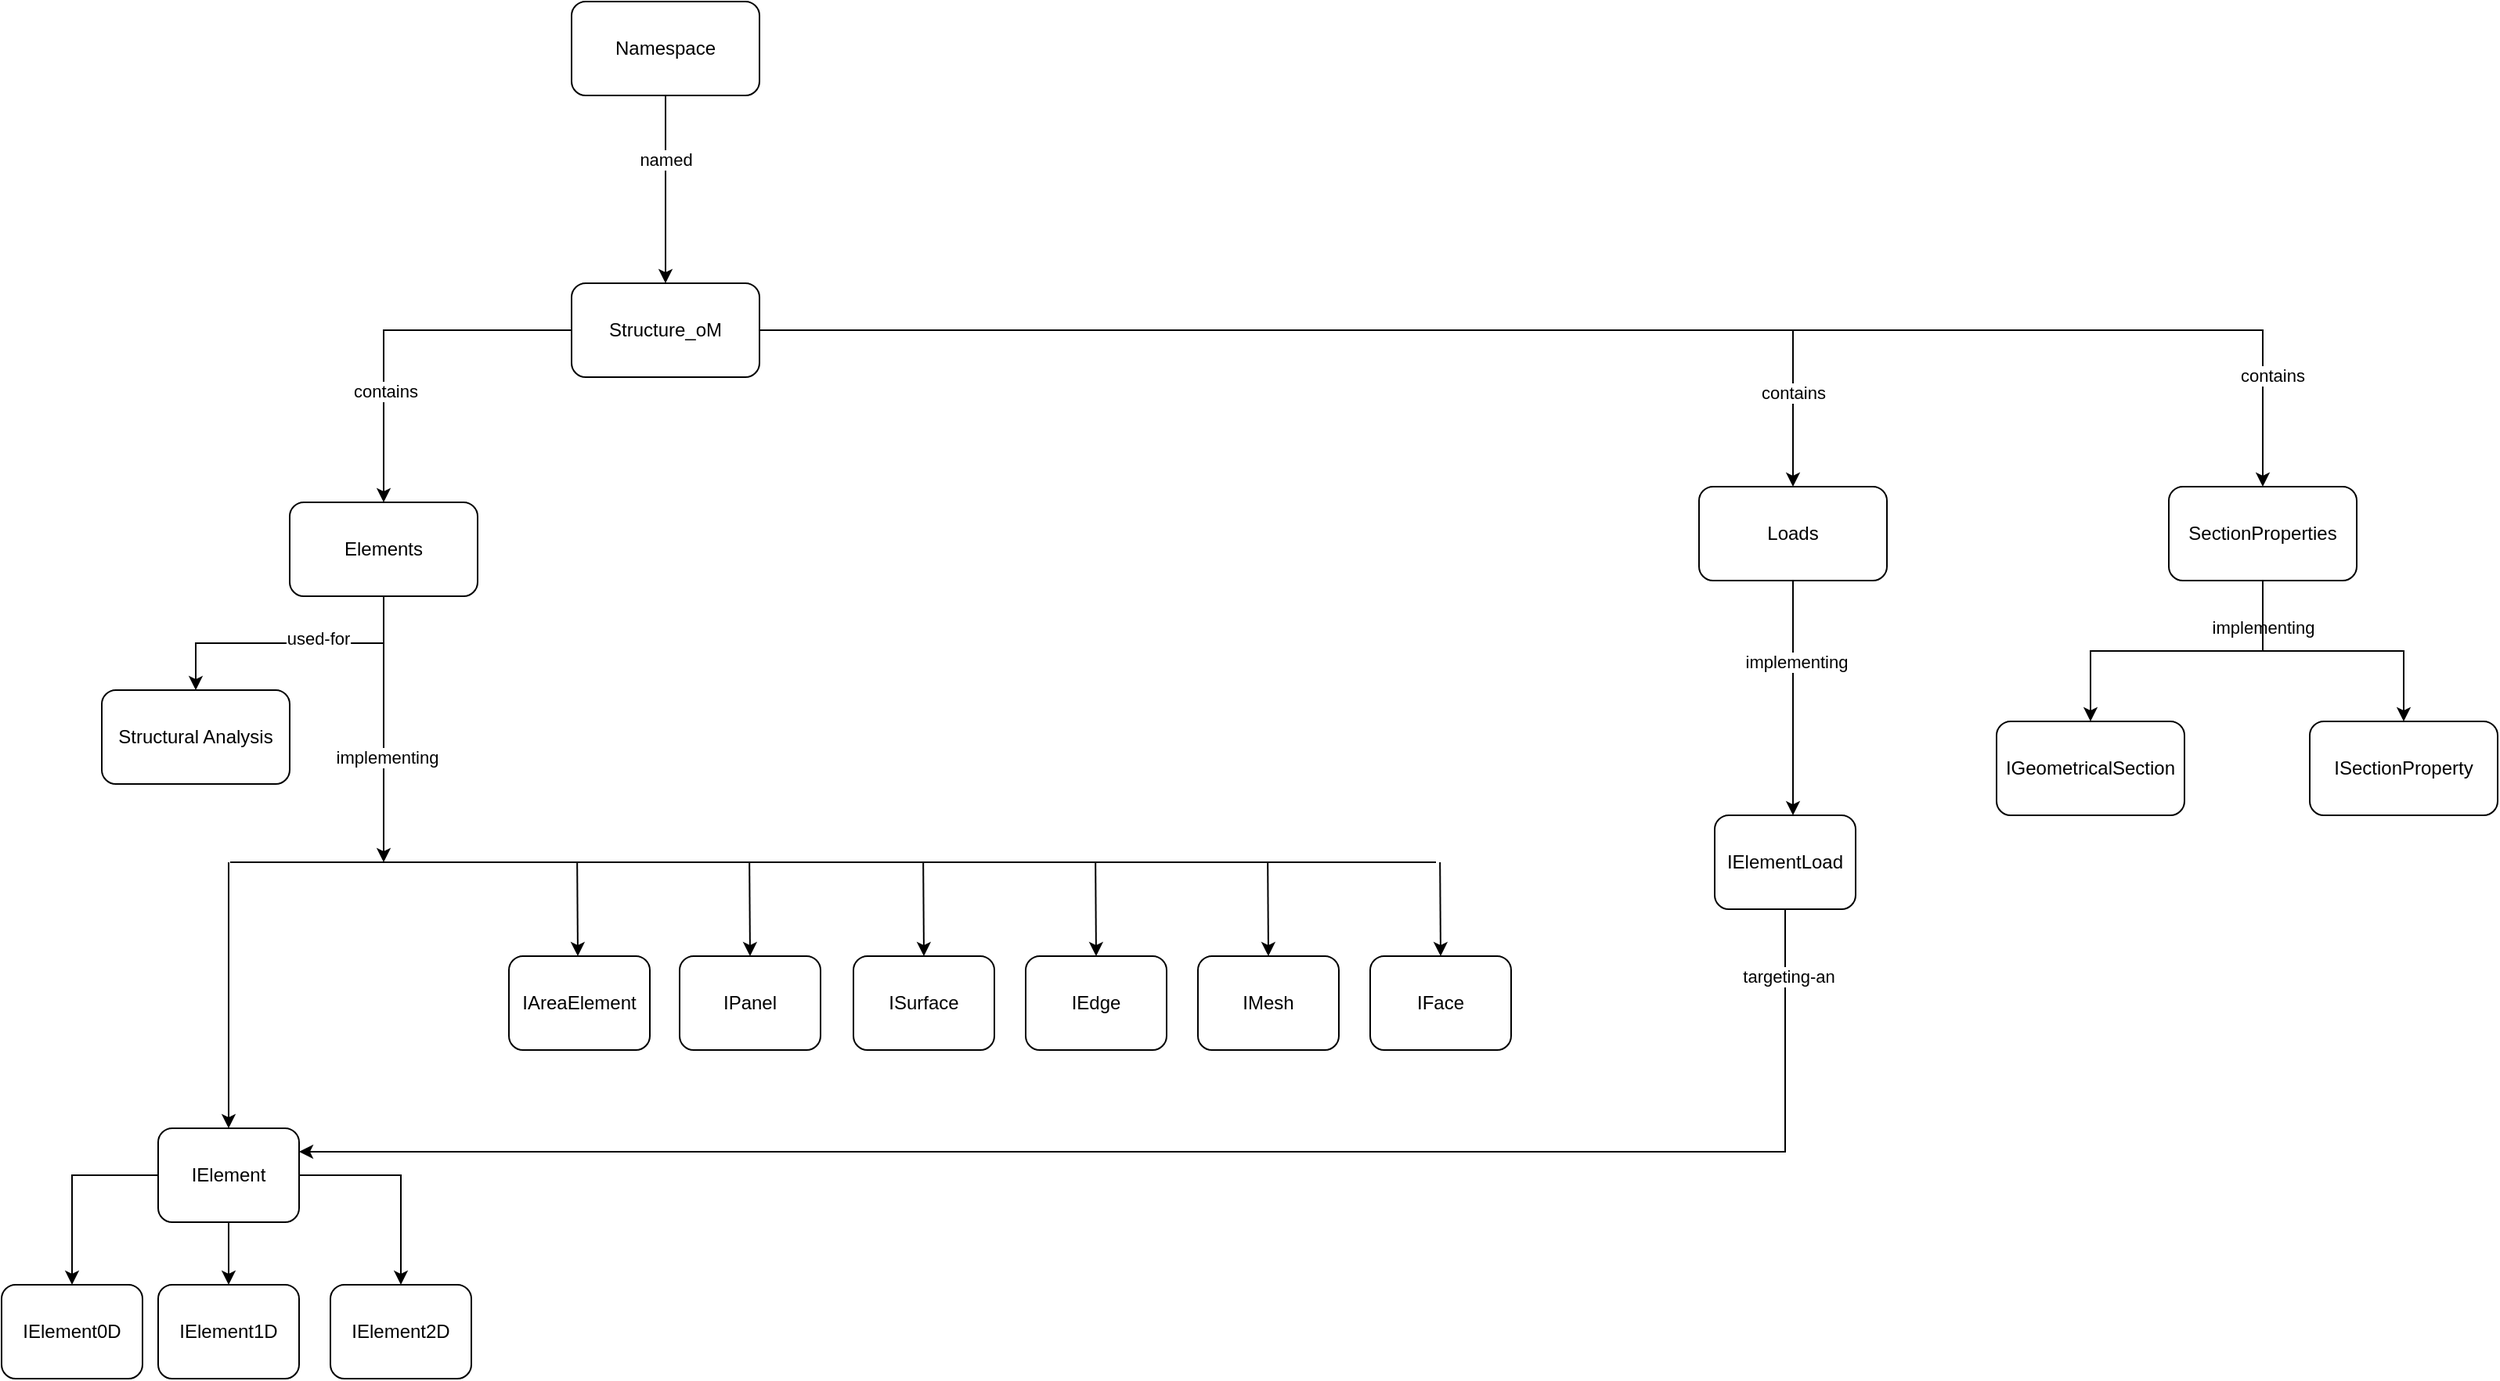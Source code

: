 <mxfile version="13.9.9" type="device"><diagram id="Aj8fLsyCN9SoRdFaiBLa" name="Page-1"><mxGraphModel dx="2816" dy="1556" grid="1" gridSize="10" guides="1" tooltips="1" connect="1" arrows="1" fold="1" page="1" pageScale="1" pageWidth="2336" pageHeight="1654" math="0" shadow="0"><root><mxCell id="0"/><mxCell id="1" parent="0"/><mxCell id="N_9m1U_HHxJwaVoW8NRf-5" value="" style="edgeStyle=orthogonalEdgeStyle;rounded=0;orthogonalLoop=1;jettySize=auto;html=1;" parent="1" source="N_9m1U_HHxJwaVoW8NRf-1" target="N_9m1U_HHxJwaVoW8NRf-4" edge="1"><mxGeometry relative="1" as="geometry"/></mxCell><mxCell id="DgLamKuzhzmZWXWrEYGL-1" value="named" style="edgeLabel;html=1;align=center;verticalAlign=middle;resizable=0;points=[];" vertex="1" connectable="0" parent="N_9m1U_HHxJwaVoW8NRf-5"><mxGeometry x="-0.316" relative="1" as="geometry"><mxPoint as="offset"/></mxGeometry></mxCell><mxCell id="DgLamKuzhzmZWXWrEYGL-12" style="edgeStyle=orthogonalEdgeStyle;rounded=0;orthogonalLoop=1;jettySize=auto;html=1;" edge="1" parent="1" source="N_9m1U_HHxJwaVoW8NRf-4" target="DgLamKuzhzmZWXWrEYGL-11"><mxGeometry relative="1" as="geometry"/></mxCell><mxCell id="DgLamKuzhzmZWXWrEYGL-13" value="contains" style="edgeLabel;html=1;align=center;verticalAlign=middle;resizable=0;points=[];" vertex="1" connectable="0" parent="DgLamKuzhzmZWXWrEYGL-12"><mxGeometry x="0.865" y="6" relative="1" as="geometry"><mxPoint as="offset"/></mxGeometry></mxCell><mxCell id="N_9m1U_HHxJwaVoW8NRf-1" value="Namespace" style="rounded=1;whiteSpace=wrap;html=1;" parent="1" vertex="1"><mxGeometry x="400" y="180" width="120" height="60" as="geometry"/></mxCell><mxCell id="N_9m1U_HHxJwaVoW8NRf-7" value="" style="edgeStyle=orthogonalEdgeStyle;rounded=0;orthogonalLoop=1;jettySize=auto;html=1;" parent="1" source="N_9m1U_HHxJwaVoW8NRf-4" target="N_9m1U_HHxJwaVoW8NRf-6" edge="1"><mxGeometry relative="1" as="geometry"/></mxCell><mxCell id="N_9m1U_HHxJwaVoW8NRf-8" value="contains" style="edgeLabel;html=1;align=center;verticalAlign=middle;resizable=0;points=[];" parent="N_9m1U_HHxJwaVoW8NRf-7" vertex="1" connectable="0"><mxGeometry x="0.383" y="1" relative="1" as="geometry"><mxPoint as="offset"/></mxGeometry></mxCell><mxCell id="DgLamKuzhzmZWXWrEYGL-3" style="edgeStyle=orthogonalEdgeStyle;rounded=0;orthogonalLoop=1;jettySize=auto;html=1;entryX=0.5;entryY=0;entryDx=0;entryDy=0;" edge="1" parent="1" source="N_9m1U_HHxJwaVoW8NRf-4" target="DgLamKuzhzmZWXWrEYGL-2"><mxGeometry relative="1" as="geometry"/></mxCell><mxCell id="DgLamKuzhzmZWXWrEYGL-4" value="contains" style="edgeLabel;html=1;align=center;verticalAlign=middle;resizable=0;points=[];" vertex="1" connectable="0" parent="DgLamKuzhzmZWXWrEYGL-3"><mxGeometry x="0.122" y="-1" relative="1" as="geometry"><mxPoint x="232.94" y="39" as="offset"/></mxGeometry></mxCell><mxCell id="N_9m1U_HHxJwaVoW8NRf-4" value="Structure_oM" style="rounded=1;whiteSpace=wrap;html=1;" parent="1" vertex="1"><mxGeometry x="400" y="360" width="120" height="60" as="geometry"/></mxCell><mxCell id="N_9m1U_HHxJwaVoW8NRf-10" value="" style="edgeStyle=orthogonalEdgeStyle;rounded=0;orthogonalLoop=1;jettySize=auto;html=1;" parent="1" source="N_9m1U_HHxJwaVoW8NRf-6" target="N_9m1U_HHxJwaVoW8NRf-9" edge="1"><mxGeometry relative="1" as="geometry"/></mxCell><mxCell id="N_9m1U_HHxJwaVoW8NRf-11" value="used-for" style="edgeLabel;html=1;align=center;verticalAlign=middle;resizable=0;points=[];" parent="N_9m1U_HHxJwaVoW8NRf-10" vertex="1" connectable="0"><mxGeometry x="-0.196" y="-3" relative="1" as="geometry"><mxPoint as="offset"/></mxGeometry></mxCell><mxCell id="N_9m1U_HHxJwaVoW8NRf-12" style="edgeStyle=orthogonalEdgeStyle;rounded=0;orthogonalLoop=1;jettySize=auto;html=1;" parent="1" source="N_9m1U_HHxJwaVoW8NRf-6" edge="1"><mxGeometry relative="1" as="geometry"><mxPoint x="280" y="730" as="targetPoint"/></mxGeometry></mxCell><mxCell id="N_9m1U_HHxJwaVoW8NRf-13" value="implementing" style="edgeLabel;html=1;align=center;verticalAlign=middle;resizable=0;points=[];" parent="N_9m1U_HHxJwaVoW8NRf-12" vertex="1" connectable="0"><mxGeometry x="0.21" y="1" relative="1" as="geometry"><mxPoint as="offset"/></mxGeometry></mxCell><mxCell id="N_9m1U_HHxJwaVoW8NRf-6" value="Elements" style="rounded=1;whiteSpace=wrap;html=1;" parent="1" vertex="1"><mxGeometry x="220" y="500" width="120" height="60" as="geometry"/></mxCell><mxCell id="N_9m1U_HHxJwaVoW8NRf-9" value="Structural Analysis" style="rounded=1;whiteSpace=wrap;html=1;" parent="1" vertex="1"><mxGeometry x="100" y="620" width="120" height="60" as="geometry"/></mxCell><mxCell id="N_9m1U_HHxJwaVoW8NRf-14" value="IElement1D" style="rounded=1;whiteSpace=wrap;html=1;" parent="1" vertex="1"><mxGeometry x="136" y="1000" width="90" height="60" as="geometry"/></mxCell><mxCell id="N_9m1U_HHxJwaVoW8NRf-16" value="" style="endArrow=none;html=1;" parent="1" edge="1"><mxGeometry width="50" height="50" relative="1" as="geometry"><mxPoint x="182" y="730" as="sourcePoint"/><mxPoint x="952" y="730" as="targetPoint"/></mxGeometry></mxCell><mxCell id="N_9m1U_HHxJwaVoW8NRf-17" value="" style="endArrow=classic;html=1;entryX=0.5;entryY=0;entryDx=0;entryDy=0;" parent="1" edge="1" target="N_9m1U_HHxJwaVoW8NRf-36"><mxGeometry width="50" height="50" relative="1" as="geometry"><mxPoint x="181" y="730" as="sourcePoint"/><mxPoint x="181.08" y="800" as="targetPoint"/></mxGeometry></mxCell><mxCell id="N_9m1U_HHxJwaVoW8NRf-19" value="IElement2D" style="rounded=1;whiteSpace=wrap;html=1;" parent="1" vertex="1"><mxGeometry x="246" y="1000" width="90" height="60" as="geometry"/></mxCell><mxCell id="N_9m1U_HHxJwaVoW8NRf-21" value="IAreaElement" style="rounded=1;whiteSpace=wrap;html=1;" parent="1" vertex="1"><mxGeometry x="360" y="790" width="90" height="60" as="geometry"/></mxCell><mxCell id="N_9m1U_HHxJwaVoW8NRf-22" value="" style="endArrow=classic;html=1;" parent="1" edge="1"><mxGeometry width="50" height="50" relative="1" as="geometry"><mxPoint x="403.58" y="730" as="sourcePoint"/><mxPoint x="404" y="790" as="targetPoint"/></mxGeometry></mxCell><mxCell id="N_9m1U_HHxJwaVoW8NRf-23" value="IPanel" style="rounded=1;whiteSpace=wrap;html=1;" parent="1" vertex="1"><mxGeometry x="469" y="790" width="90" height="60" as="geometry"/></mxCell><mxCell id="N_9m1U_HHxJwaVoW8NRf-24" value="" style="endArrow=classic;html=1;" parent="1" edge="1"><mxGeometry width="50" height="50" relative="1" as="geometry"><mxPoint x="513.58" y="730" as="sourcePoint"/><mxPoint x="514" y="790" as="targetPoint"/></mxGeometry></mxCell><mxCell id="N_9m1U_HHxJwaVoW8NRf-25" value="ISurface" style="rounded=1;whiteSpace=wrap;html=1;" parent="1" vertex="1"><mxGeometry x="580" y="790" width="90" height="60" as="geometry"/></mxCell><mxCell id="N_9m1U_HHxJwaVoW8NRf-26" value="" style="endArrow=classic;html=1;" parent="1" edge="1"><mxGeometry width="50" height="50" relative="1" as="geometry"><mxPoint x="624.58" y="730" as="sourcePoint"/><mxPoint x="625" y="790" as="targetPoint"/></mxGeometry></mxCell><mxCell id="N_9m1U_HHxJwaVoW8NRf-27" value="IEdge" style="rounded=1;whiteSpace=wrap;html=1;" parent="1" vertex="1"><mxGeometry x="690" y="790" width="90" height="60" as="geometry"/></mxCell><mxCell id="N_9m1U_HHxJwaVoW8NRf-28" value="" style="endArrow=classic;html=1;" parent="1" edge="1"><mxGeometry width="50" height="50" relative="1" as="geometry"><mxPoint x="734.58" y="730" as="sourcePoint"/><mxPoint x="735" y="790" as="targetPoint"/></mxGeometry></mxCell><mxCell id="N_9m1U_HHxJwaVoW8NRf-29" value="IMesh" style="rounded=1;whiteSpace=wrap;html=1;" parent="1" vertex="1"><mxGeometry x="800" y="790" width="90" height="60" as="geometry"/></mxCell><mxCell id="N_9m1U_HHxJwaVoW8NRf-30" value="" style="endArrow=classic;html=1;" parent="1" edge="1"><mxGeometry width="50" height="50" relative="1" as="geometry"><mxPoint x="844.58" y="730" as="sourcePoint"/><mxPoint x="845" y="790" as="targetPoint"/></mxGeometry></mxCell><mxCell id="N_9m1U_HHxJwaVoW8NRf-31" value="IFace" style="rounded=1;whiteSpace=wrap;html=1;" parent="1" vertex="1"><mxGeometry x="910" y="790" width="90" height="60" as="geometry"/></mxCell><mxCell id="N_9m1U_HHxJwaVoW8NRf-32" value="" style="endArrow=classic;html=1;" parent="1" edge="1"><mxGeometry width="50" height="50" relative="1" as="geometry"><mxPoint x="954.58" y="730" as="sourcePoint"/><mxPoint x="955" y="790" as="targetPoint"/></mxGeometry></mxCell><mxCell id="N_9m1U_HHxJwaVoW8NRf-33" value="IElement0D" style="rounded=1;whiteSpace=wrap;html=1;" parent="1" vertex="1"><mxGeometry x="36" y="1000" width="90" height="60" as="geometry"/></mxCell><mxCell id="N_9m1U_HHxJwaVoW8NRf-37" style="edgeStyle=orthogonalEdgeStyle;rounded=0;orthogonalLoop=1;jettySize=auto;html=1;entryX=0.5;entryY=0;entryDx=0;entryDy=0;" parent="1" source="N_9m1U_HHxJwaVoW8NRf-36" target="N_9m1U_HHxJwaVoW8NRf-33" edge="1"><mxGeometry relative="1" as="geometry"/></mxCell><mxCell id="N_9m1U_HHxJwaVoW8NRf-38" style="edgeStyle=orthogonalEdgeStyle;rounded=0;orthogonalLoop=1;jettySize=auto;html=1;entryX=0.5;entryY=0;entryDx=0;entryDy=0;" parent="1" source="N_9m1U_HHxJwaVoW8NRf-36" target="N_9m1U_HHxJwaVoW8NRf-14" edge="1"><mxGeometry relative="1" as="geometry"/></mxCell><mxCell id="N_9m1U_HHxJwaVoW8NRf-39" style="edgeStyle=orthogonalEdgeStyle;rounded=0;orthogonalLoop=1;jettySize=auto;html=1;entryX=0.5;entryY=0;entryDx=0;entryDy=0;" parent="1" source="N_9m1U_HHxJwaVoW8NRf-36" target="N_9m1U_HHxJwaVoW8NRf-19" edge="1"><mxGeometry relative="1" as="geometry"/></mxCell><mxCell id="N_9m1U_HHxJwaVoW8NRf-36" value="IElement" style="rounded=1;whiteSpace=wrap;html=1;" parent="1" vertex="1"><mxGeometry x="136" y="900" width="90" height="60" as="geometry"/></mxCell><mxCell id="DgLamKuzhzmZWXWrEYGL-5" style="edgeStyle=orthogonalEdgeStyle;rounded=0;orthogonalLoop=1;jettySize=auto;html=1;" edge="1" parent="1" source="DgLamKuzhzmZWXWrEYGL-2"><mxGeometry relative="1" as="geometry"><mxPoint x="1180" y="700" as="targetPoint"/></mxGeometry></mxCell><mxCell id="DgLamKuzhzmZWXWrEYGL-9" value="implementing" style="edgeLabel;html=1;align=center;verticalAlign=middle;resizable=0;points=[];" vertex="1" connectable="0" parent="DgLamKuzhzmZWXWrEYGL-5"><mxGeometry x="-0.315" y="2" relative="1" as="geometry"><mxPoint as="offset"/></mxGeometry></mxCell><mxCell id="DgLamKuzhzmZWXWrEYGL-2" value="Loads" style="rounded=1;whiteSpace=wrap;html=1;" vertex="1" parent="1"><mxGeometry x="1120" y="490" width="120" height="60" as="geometry"/></mxCell><mxCell id="DgLamKuzhzmZWXWrEYGL-7" style="edgeStyle=orthogonalEdgeStyle;rounded=0;orthogonalLoop=1;jettySize=auto;html=1;entryX=1;entryY=0.25;entryDx=0;entryDy=0;" edge="1" parent="1" source="DgLamKuzhzmZWXWrEYGL-6" target="N_9m1U_HHxJwaVoW8NRf-36"><mxGeometry relative="1" as="geometry"><Array as="points"><mxPoint x="1175" y="915"/></Array></mxGeometry></mxCell><mxCell id="DgLamKuzhzmZWXWrEYGL-8" value="targeting-an" style="edgeLabel;html=1;align=center;verticalAlign=middle;resizable=0;points=[];" vertex="1" connectable="0" parent="DgLamKuzhzmZWXWrEYGL-7"><mxGeometry x="-0.922" y="2" relative="1" as="geometry"><mxPoint as="offset"/></mxGeometry></mxCell><mxCell id="DgLamKuzhzmZWXWrEYGL-6" value="IElementLoad" style="rounded=1;whiteSpace=wrap;html=1;" vertex="1" parent="1"><mxGeometry x="1130" y="700" width="90" height="60" as="geometry"/></mxCell><mxCell id="DgLamKuzhzmZWXWrEYGL-15" style="edgeStyle=orthogonalEdgeStyle;rounded=0;orthogonalLoop=1;jettySize=auto;html=1;" edge="1" parent="1" source="DgLamKuzhzmZWXWrEYGL-11" target="DgLamKuzhzmZWXWrEYGL-14"><mxGeometry relative="1" as="geometry"/></mxCell><mxCell id="DgLamKuzhzmZWXWrEYGL-16" value="implementing" style="edgeLabel;html=1;align=center;verticalAlign=middle;resizable=0;points=[];" vertex="1" connectable="0" parent="DgLamKuzhzmZWXWrEYGL-15"><mxGeometry x="-0.488" y="-2" relative="1" as="geometry"><mxPoint x="6" y="-13" as="offset"/></mxGeometry></mxCell><mxCell id="DgLamKuzhzmZWXWrEYGL-18" style="edgeStyle=orthogonalEdgeStyle;rounded=0;orthogonalLoop=1;jettySize=auto;html=1;" edge="1" parent="1" source="DgLamKuzhzmZWXWrEYGL-11" target="DgLamKuzhzmZWXWrEYGL-17"><mxGeometry relative="1" as="geometry"/></mxCell><mxCell id="DgLamKuzhzmZWXWrEYGL-11" value="SectionProperties" style="rounded=1;whiteSpace=wrap;html=1;" vertex="1" parent="1"><mxGeometry x="1420" y="490" width="120" height="60" as="geometry"/></mxCell><mxCell id="DgLamKuzhzmZWXWrEYGL-14" value="IGeometricalSection" style="rounded=1;whiteSpace=wrap;html=1;" vertex="1" parent="1"><mxGeometry x="1310" y="640" width="120" height="60" as="geometry"/></mxCell><mxCell id="DgLamKuzhzmZWXWrEYGL-17" value="ISectionProperty" style="rounded=1;whiteSpace=wrap;html=1;" vertex="1" parent="1"><mxGeometry x="1510" y="640" width="120" height="60" as="geometry"/></mxCell></root></mxGraphModel></diagram></mxfile>